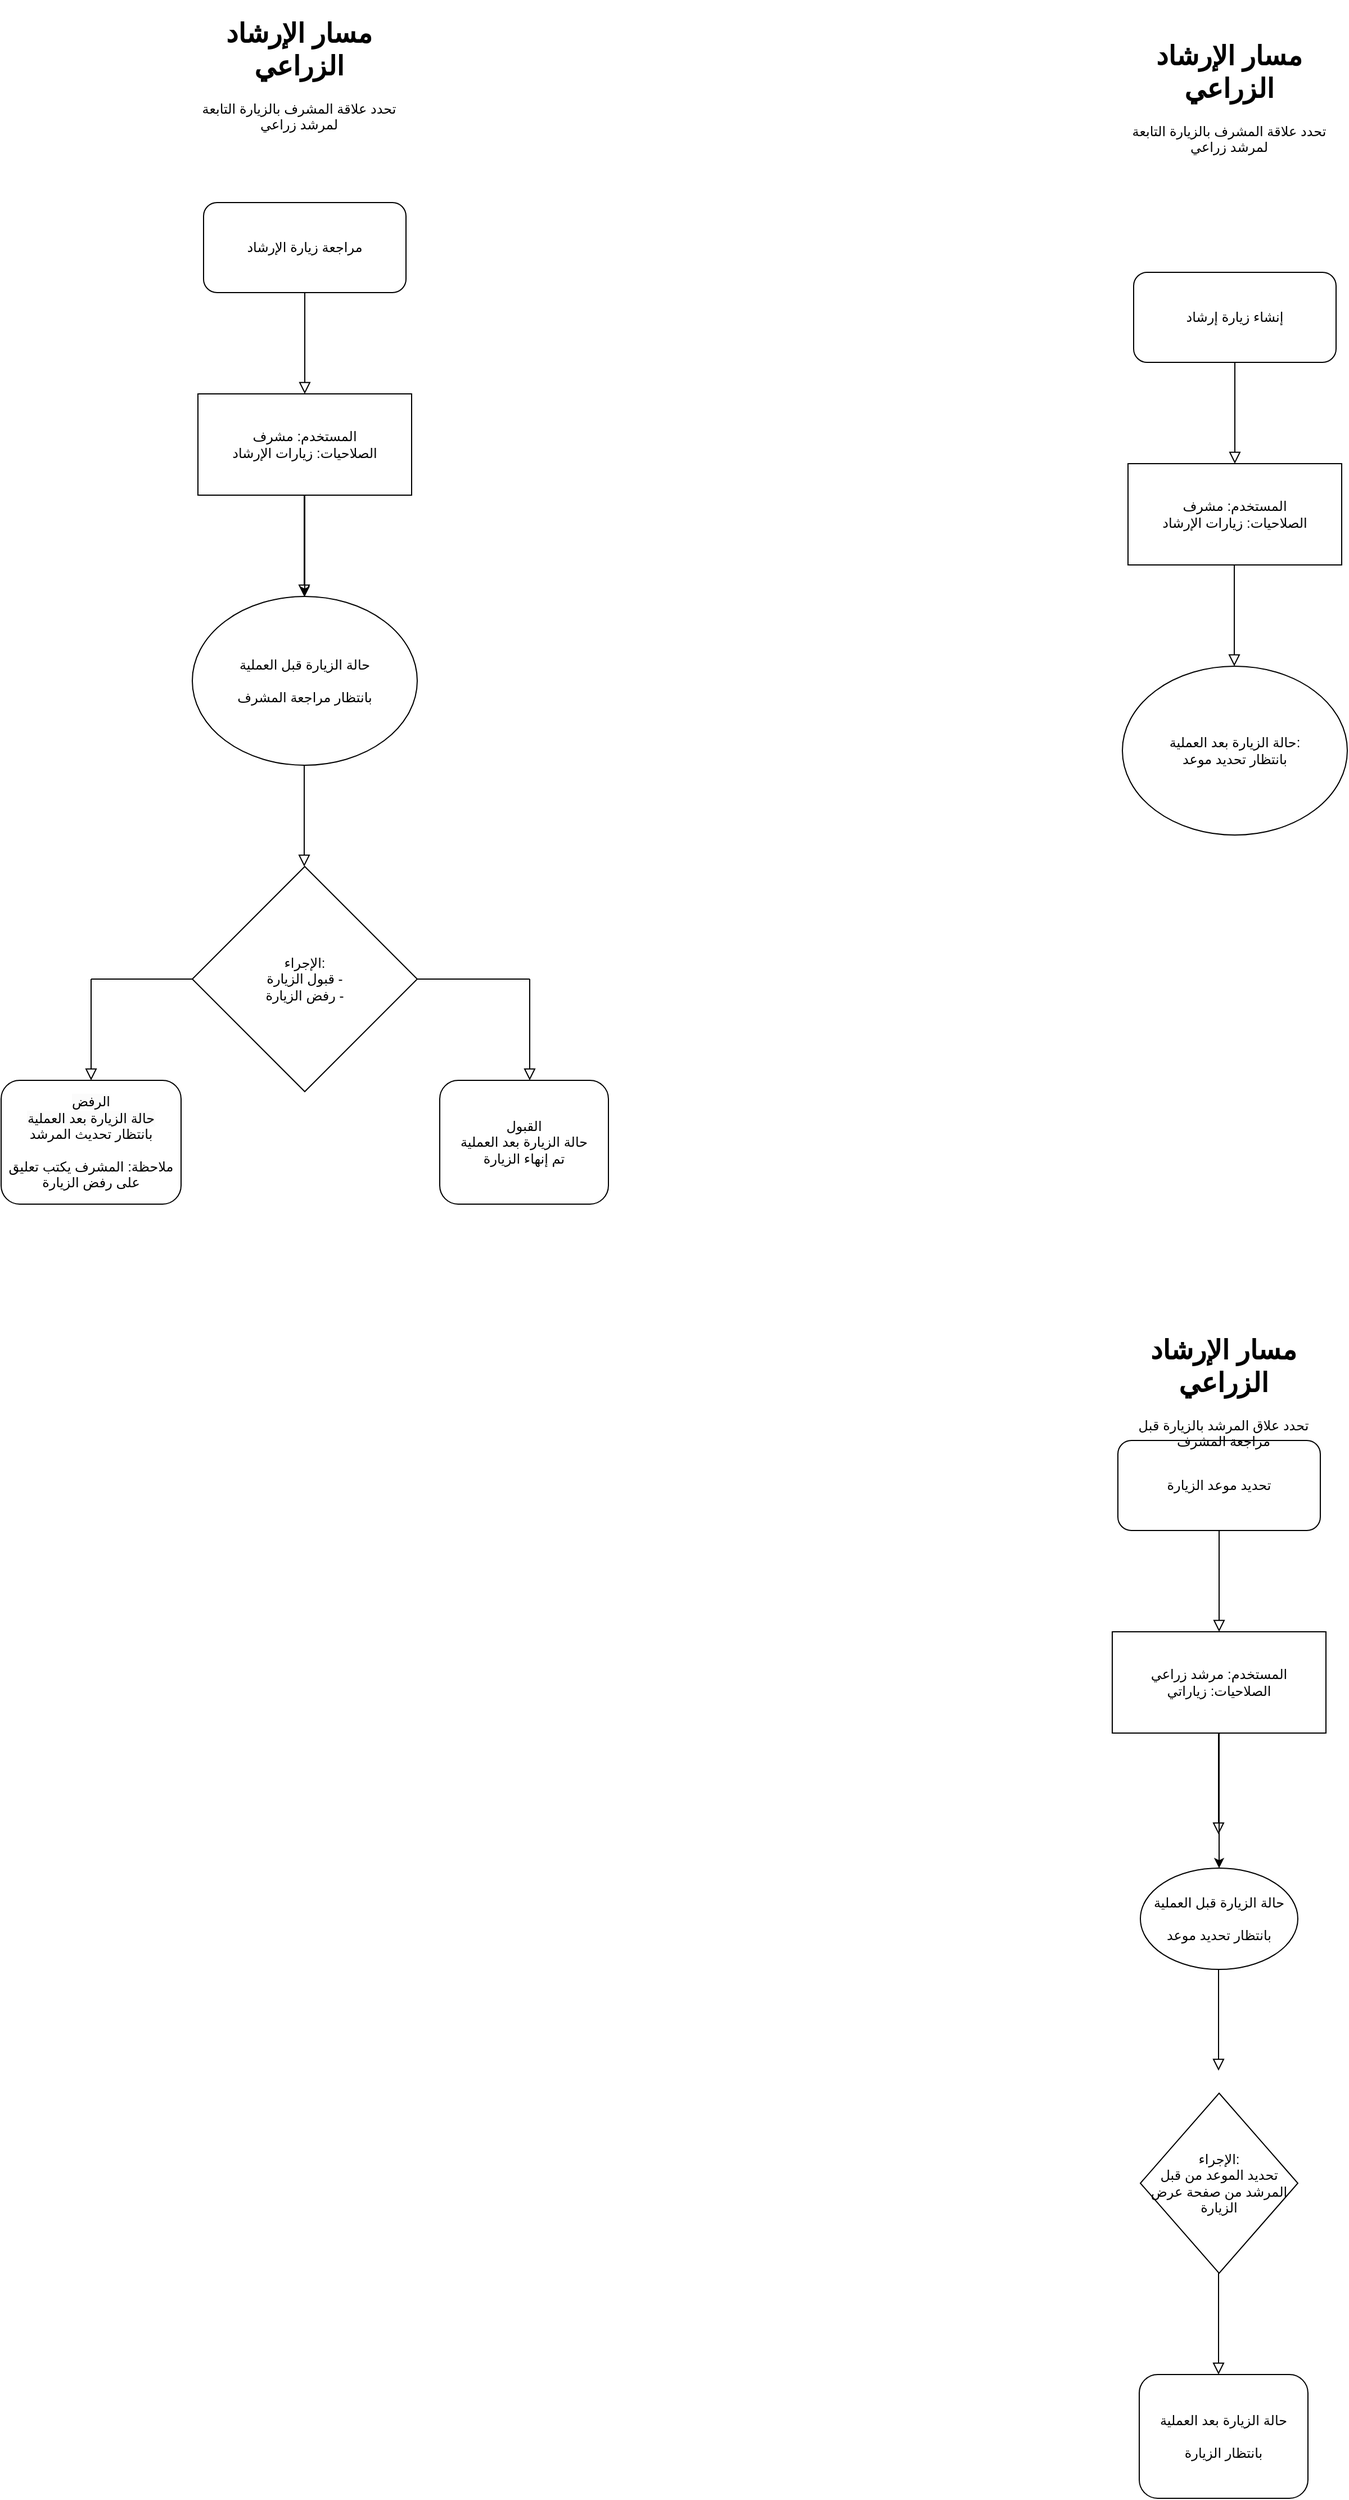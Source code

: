 <mxfile version="22.1.13" type="github">
  <diagram id="C5RBs43oDa-KdzZeNtuy" name="Page-1">
    <mxGraphModel dx="2120" dy="696" grid="1" gridSize="10" guides="1" tooltips="1" connect="1" arrows="1" fold="1" page="1" pageScale="1" pageWidth="827" pageHeight="1169" math="0" shadow="0">
      <root>
        <mxCell id="WIyWlLk6GJQsqaUBKTNV-0" />
        <mxCell id="WIyWlLk6GJQsqaUBKTNV-1" parent="WIyWlLk6GJQsqaUBKTNV-0" />
        <mxCell id="WIyWlLk6GJQsqaUBKTNV-2" value="" style="rounded=0;html=1;jettySize=auto;orthogonalLoop=1;fontSize=11;endArrow=block;endFill=0;endSize=8;strokeWidth=1;shadow=0;labelBackgroundColor=none;edgeStyle=orthogonalEdgeStyle;" parent="WIyWlLk6GJQsqaUBKTNV-1" source="WIyWlLk6GJQsqaUBKTNV-3" edge="1">
          <mxGeometry relative="1" as="geometry">
            <mxPoint x="414" y="462" as="targetPoint" />
          </mxGeometry>
        </mxCell>
        <mxCell id="WIyWlLk6GJQsqaUBKTNV-3" value="إنشاء زيارة إرشاد" style="rounded=1;whiteSpace=wrap;html=1;fontSize=12;glass=0;strokeWidth=1;shadow=0;" parent="WIyWlLk6GJQsqaUBKTNV-1" vertex="1">
          <mxGeometry x="324" y="292" width="180" height="80" as="geometry" />
        </mxCell>
        <mxCell id="__OgKGSpbxOhJbPQyg4M-0" value="المستخدم: مشرف&lt;br&gt;الصلاحيات:&amp;nbsp;زيارات الإرشاد" style="rounded=0;whiteSpace=wrap;html=1;" vertex="1" parent="WIyWlLk6GJQsqaUBKTNV-1">
          <mxGeometry x="319" y="462" width="190" height="90" as="geometry" />
        </mxCell>
        <mxCell id="__OgKGSpbxOhJbPQyg4M-3" value="" style="rounded=0;html=1;jettySize=auto;orthogonalLoop=1;fontSize=11;endArrow=block;endFill=0;endSize=8;strokeWidth=1;shadow=0;labelBackgroundColor=none;edgeStyle=orthogonalEdgeStyle;" edge="1" parent="WIyWlLk6GJQsqaUBKTNV-1">
          <mxGeometry relative="1" as="geometry">
            <mxPoint x="413.5" y="552" as="sourcePoint" />
            <mxPoint x="413.5" y="642" as="targetPoint" />
          </mxGeometry>
        </mxCell>
        <mxCell id="__OgKGSpbxOhJbPQyg4M-4" value="" style="rounded=0;html=1;jettySize=auto;orthogonalLoop=1;fontSize=11;endArrow=block;endFill=0;endSize=8;strokeWidth=1;shadow=0;labelBackgroundColor=none;edgeStyle=orthogonalEdgeStyle;" edge="1" parent="WIyWlLk6GJQsqaUBKTNV-1" source="__OgKGSpbxOhJbPQyg4M-5">
          <mxGeometry relative="1" as="geometry">
            <mxPoint x="-413" y="400" as="targetPoint" />
          </mxGeometry>
        </mxCell>
        <mxCell id="__OgKGSpbxOhJbPQyg4M-5" value="مراجعة زيارة الإرشاد" style="rounded=1;whiteSpace=wrap;html=1;fontSize=12;glass=0;strokeWidth=1;shadow=0;" vertex="1" parent="WIyWlLk6GJQsqaUBKTNV-1">
          <mxGeometry x="-503" y="230" width="180" height="80" as="geometry" />
        </mxCell>
        <mxCell id="__OgKGSpbxOhJbPQyg4M-12" value="" style="edgeStyle=orthogonalEdgeStyle;rounded=0;orthogonalLoop=1;jettySize=auto;html=1;" edge="1" parent="WIyWlLk6GJQsqaUBKTNV-1" source="__OgKGSpbxOhJbPQyg4M-6" target="__OgKGSpbxOhJbPQyg4M-9">
          <mxGeometry relative="1" as="geometry" />
        </mxCell>
        <mxCell id="__OgKGSpbxOhJbPQyg4M-6" value="المستخدم: مشرف&lt;br&gt;الصلاحيات:&amp;nbsp;زيارات الإرشاد" style="rounded=0;whiteSpace=wrap;html=1;" vertex="1" parent="WIyWlLk6GJQsqaUBKTNV-1">
          <mxGeometry x="-508" y="400" width="190" height="90" as="geometry" />
        </mxCell>
        <mxCell id="__OgKGSpbxOhJbPQyg4M-8" value="" style="rounded=0;html=1;jettySize=auto;orthogonalLoop=1;fontSize=11;endArrow=block;endFill=0;endSize=8;strokeWidth=1;shadow=0;labelBackgroundColor=none;edgeStyle=orthogonalEdgeStyle;" edge="1" parent="WIyWlLk6GJQsqaUBKTNV-1">
          <mxGeometry relative="1" as="geometry">
            <mxPoint x="-413.5" y="490" as="sourcePoint" />
            <mxPoint x="-413.5" y="580" as="targetPoint" />
          </mxGeometry>
        </mxCell>
        <mxCell id="__OgKGSpbxOhJbPQyg4M-9" value="حالة الزيارة قبل العملية&lt;br&gt;&lt;br&gt;بانتظار مراجعة المشرف" style="ellipse;whiteSpace=wrap;html=1;" vertex="1" parent="WIyWlLk6GJQsqaUBKTNV-1">
          <mxGeometry x="-513" y="580" width="200" height="150" as="geometry" />
        </mxCell>
        <mxCell id="__OgKGSpbxOhJbPQyg4M-10" value="حالة الزيارة بعد العملية:&lt;br style=&quot;border-color: var(--border-color);&quot;&gt;بانتظار تحديد موعد" style="ellipse;whiteSpace=wrap;html=1;" vertex="1" parent="WIyWlLk6GJQsqaUBKTNV-1">
          <mxGeometry x="314" y="642" width="200" height="150" as="geometry" />
        </mxCell>
        <mxCell id="__OgKGSpbxOhJbPQyg4M-11" value="الإجراء:&lt;br&gt;قبول الزيارة -&lt;br&gt;رفض الزيارة -" style="rhombus;whiteSpace=wrap;html=1;" vertex="1" parent="WIyWlLk6GJQsqaUBKTNV-1">
          <mxGeometry x="-513" y="820" width="200" height="200" as="geometry" />
        </mxCell>
        <mxCell id="__OgKGSpbxOhJbPQyg4M-13" value="" style="rounded=0;html=1;jettySize=auto;orthogonalLoop=1;fontSize=11;endArrow=block;endFill=0;endSize=8;strokeWidth=1;shadow=0;labelBackgroundColor=none;edgeStyle=orthogonalEdgeStyle;" edge="1" parent="WIyWlLk6GJQsqaUBKTNV-1">
          <mxGeometry relative="1" as="geometry">
            <mxPoint x="-413.5" y="730" as="sourcePoint" />
            <mxPoint x="-413.5" y="820" as="targetPoint" />
            <Array as="points">
              <mxPoint x="-413" y="770" />
              <mxPoint x="-413" y="770" />
            </Array>
          </mxGeometry>
        </mxCell>
        <mxCell id="__OgKGSpbxOhJbPQyg4M-15" value="" style="endArrow=none;html=1;rounded=0;" edge="1" parent="WIyWlLk6GJQsqaUBKTNV-1">
          <mxGeometry width="50" height="50" relative="1" as="geometry">
            <mxPoint x="-603" y="920" as="sourcePoint" />
            <mxPoint x="-513" y="920" as="targetPoint" />
          </mxGeometry>
        </mxCell>
        <mxCell id="__OgKGSpbxOhJbPQyg4M-16" value="" style="rounded=0;html=1;jettySize=auto;orthogonalLoop=1;fontSize=11;endArrow=block;endFill=0;endSize=8;strokeWidth=1;shadow=0;labelBackgroundColor=none;edgeStyle=orthogonalEdgeStyle;" edge="1" parent="WIyWlLk6GJQsqaUBKTNV-1">
          <mxGeometry relative="1" as="geometry">
            <mxPoint x="-603" y="920" as="sourcePoint" />
            <mxPoint x="-603" y="1010" as="targetPoint" />
            <Array as="points">
              <mxPoint x="-602.5" y="960" />
              <mxPoint x="-602.5" y="960" />
            </Array>
          </mxGeometry>
        </mxCell>
        <mxCell id="__OgKGSpbxOhJbPQyg4M-17" value="" style="endArrow=none;html=1;rounded=0;" edge="1" parent="WIyWlLk6GJQsqaUBKTNV-1">
          <mxGeometry width="50" height="50" relative="1" as="geometry">
            <mxPoint x="-213" y="920" as="sourcePoint" />
            <mxPoint x="-313" y="920" as="targetPoint" />
          </mxGeometry>
        </mxCell>
        <mxCell id="__OgKGSpbxOhJbPQyg4M-18" value="" style="rounded=0;html=1;jettySize=auto;orthogonalLoop=1;fontSize=11;endArrow=block;endFill=0;endSize=8;strokeWidth=1;shadow=0;labelBackgroundColor=none;edgeStyle=orthogonalEdgeStyle;" edge="1" parent="WIyWlLk6GJQsqaUBKTNV-1">
          <mxGeometry relative="1" as="geometry">
            <mxPoint x="-213" y="920" as="sourcePoint" />
            <mxPoint x="-213" y="1010" as="targetPoint" />
            <Array as="points">
              <mxPoint x="-212.5" y="960" />
              <mxPoint x="-212.5" y="960" />
            </Array>
          </mxGeometry>
        </mxCell>
        <mxCell id="__OgKGSpbxOhJbPQyg4M-19" value="القبول&lt;br&gt;حالة الزيارة بعد العملية&lt;br&gt;تم إنهاء الزيارة" style="rounded=1;whiteSpace=wrap;html=1;" vertex="1" parent="WIyWlLk6GJQsqaUBKTNV-1">
          <mxGeometry x="-293" y="1010" width="150" height="110" as="geometry" />
        </mxCell>
        <mxCell id="__OgKGSpbxOhJbPQyg4M-20" value="&lt;span style=&quot;color: rgb(0, 0, 0); font-family: Helvetica; font-size: 12px; font-style: normal; font-variant-ligatures: normal; font-variant-caps: normal; font-weight: 400; letter-spacing: normal; orphans: 2; text-align: center; text-indent: 0px; text-transform: none; widows: 2; word-spacing: 0px; -webkit-text-stroke-width: 0px; background-color: rgb(251, 251, 251); text-decoration-thickness: initial; text-decoration-style: initial; text-decoration-color: initial; float: none; display: inline !important;&quot;&gt;الرفض&lt;/span&gt;&lt;br style=&quot;border-color: var(--border-color); color: rgb(0, 0, 0); font-family: Helvetica; font-size: 12px; font-style: normal; font-variant-ligatures: normal; font-variant-caps: normal; font-weight: 400; letter-spacing: normal; orphans: 2; text-align: center; text-indent: 0px; text-transform: none; widows: 2; word-spacing: 0px; -webkit-text-stroke-width: 0px; background-color: rgb(251, 251, 251); text-decoration-thickness: initial; text-decoration-style: initial; text-decoration-color: initial;&quot;&gt;&lt;span style=&quot;color: rgb(0, 0, 0); font-family: Helvetica; font-size: 12px; font-style: normal; font-variant-ligatures: normal; font-variant-caps: normal; font-weight: 400; letter-spacing: normal; orphans: 2; text-align: center; text-indent: 0px; text-transform: none; widows: 2; word-spacing: 0px; -webkit-text-stroke-width: 0px; background-color: rgb(251, 251, 251); text-decoration-thickness: initial; text-decoration-style: initial; text-decoration-color: initial; float: none; display: inline !important;&quot;&gt;حالة الزيارة بعد العملية&lt;/span&gt;&lt;br style=&quot;border-color: var(--border-color); color: rgb(0, 0, 0); font-family: Helvetica; font-size: 12px; font-style: normal; font-variant-ligatures: normal; font-variant-caps: normal; font-weight: 400; letter-spacing: normal; orphans: 2; text-align: center; text-indent: 0px; text-transform: none; widows: 2; word-spacing: 0px; -webkit-text-stroke-width: 0px; background-color: rgb(251, 251, 251); text-decoration-thickness: initial; text-decoration-style: initial; text-decoration-color: initial;&quot;&gt;بانتظار تحديث المرشد&lt;br&gt;&lt;br&gt;ملاحظة: المشرف يكتب تعليق على رفض الزيارة" style="rounded=1;whiteSpace=wrap;html=1;" vertex="1" parent="WIyWlLk6GJQsqaUBKTNV-1">
          <mxGeometry x="-683" y="1010" width="160" height="110" as="geometry" />
        </mxCell>
        <mxCell id="__OgKGSpbxOhJbPQyg4M-30" value="&lt;h1&gt;مسار الإرشاد الزراعي&lt;/h1&gt;&lt;p&gt;تحدد علاقة المشرف بالزيارة التابعة لمرشد زراعي&lt;/p&gt;" style="text;html=1;strokeColor=none;fillColor=none;spacing=5;spacingTop=-20;whiteSpace=wrap;overflow=hidden;rounded=0;align=center;" vertex="1" parent="WIyWlLk6GJQsqaUBKTNV-1">
          <mxGeometry x="314" y="80" width="190" height="120" as="geometry" />
        </mxCell>
        <mxCell id="__OgKGSpbxOhJbPQyg4M-31" value="&lt;h1&gt;مسار الإرشاد الزراعي&lt;/h1&gt;&lt;p&gt;تحدد علاقة المشرف بالزيارة التابعة لمرشد زراعي&lt;/p&gt;" style="text;html=1;strokeColor=none;fillColor=none;spacing=5;spacingTop=-20;whiteSpace=wrap;overflow=hidden;rounded=0;align=center;" vertex="1" parent="WIyWlLk6GJQsqaUBKTNV-1">
          <mxGeometry x="-513" y="60" width="190" height="120" as="geometry" />
        </mxCell>
        <mxCell id="__OgKGSpbxOhJbPQyg4M-32" value="" style="rounded=0;html=1;jettySize=auto;orthogonalLoop=1;fontSize=11;endArrow=block;endFill=0;endSize=8;strokeWidth=1;shadow=0;labelBackgroundColor=none;edgeStyle=orthogonalEdgeStyle;" edge="1" parent="WIyWlLk6GJQsqaUBKTNV-1" source="__OgKGSpbxOhJbPQyg4M-33">
          <mxGeometry relative="1" as="geometry">
            <mxPoint x="400" y="1500" as="targetPoint" />
          </mxGeometry>
        </mxCell>
        <mxCell id="__OgKGSpbxOhJbPQyg4M-33" value="تحديد موعد الزيارة" style="rounded=1;whiteSpace=wrap;html=1;fontSize=12;glass=0;strokeWidth=1;shadow=0;" vertex="1" parent="WIyWlLk6GJQsqaUBKTNV-1">
          <mxGeometry x="310" y="1330" width="180" height="80" as="geometry" />
        </mxCell>
        <mxCell id="__OgKGSpbxOhJbPQyg4M-34" value="" style="edgeStyle=orthogonalEdgeStyle;rounded=0;orthogonalLoop=1;jettySize=auto;html=1;" edge="1" parent="WIyWlLk6GJQsqaUBKTNV-1" source="__OgKGSpbxOhJbPQyg4M-35" target="__OgKGSpbxOhJbPQyg4M-37">
          <mxGeometry relative="1" as="geometry" />
        </mxCell>
        <mxCell id="__OgKGSpbxOhJbPQyg4M-35" value="المستخدم: مرشد زراعي&lt;br&gt;الصلاحيات:&amp;nbsp;زياراتي" style="rounded=0;whiteSpace=wrap;html=1;" vertex="1" parent="WIyWlLk6GJQsqaUBKTNV-1">
          <mxGeometry x="305" y="1500" width="190" height="90" as="geometry" />
        </mxCell>
        <mxCell id="__OgKGSpbxOhJbPQyg4M-36" value="" style="rounded=0;html=1;jettySize=auto;orthogonalLoop=1;fontSize=11;endArrow=block;endFill=0;endSize=8;strokeWidth=1;shadow=0;labelBackgroundColor=none;edgeStyle=orthogonalEdgeStyle;" edge="1" parent="WIyWlLk6GJQsqaUBKTNV-1">
          <mxGeometry relative="1" as="geometry">
            <mxPoint x="399.5" y="1590" as="sourcePoint" />
            <mxPoint x="399.5" y="1680" as="targetPoint" />
          </mxGeometry>
        </mxCell>
        <mxCell id="__OgKGSpbxOhJbPQyg4M-37" value="حالة الزيارة قبل العملية&lt;br&gt;&lt;br&gt;بانتظار تحديد موعد" style="ellipse;whiteSpace=wrap;html=1;" vertex="1" parent="WIyWlLk6GJQsqaUBKTNV-1">
          <mxGeometry x="330" y="1710" width="140" height="90" as="geometry" />
        </mxCell>
        <mxCell id="__OgKGSpbxOhJbPQyg4M-38" value="الإجراء:&lt;br&gt;تحديد الموعد من قبل المرشد من صفحة عرض الزيارة" style="rhombus;whiteSpace=wrap;html=1;" vertex="1" parent="WIyWlLk6GJQsqaUBKTNV-1">
          <mxGeometry x="330" y="1910" width="140" height="160" as="geometry" />
        </mxCell>
        <mxCell id="__OgKGSpbxOhJbPQyg4M-39" value="" style="rounded=0;html=1;jettySize=auto;orthogonalLoop=1;fontSize=11;endArrow=block;endFill=0;endSize=8;strokeWidth=1;shadow=0;labelBackgroundColor=none;edgeStyle=orthogonalEdgeStyle;" edge="1" parent="WIyWlLk6GJQsqaUBKTNV-1">
          <mxGeometry relative="1" as="geometry">
            <mxPoint x="399.5" y="1800" as="sourcePoint" />
            <mxPoint x="399.5" y="1890" as="targetPoint" />
            <Array as="points">
              <mxPoint x="400" y="1840" />
              <mxPoint x="400" y="1840" />
            </Array>
          </mxGeometry>
        </mxCell>
        <mxCell id="__OgKGSpbxOhJbPQyg4M-43" value="" style="rounded=0;html=1;jettySize=auto;orthogonalLoop=1;fontSize=11;endArrow=block;endFill=0;endSize=8;strokeWidth=1;shadow=0;labelBackgroundColor=none;edgeStyle=orthogonalEdgeStyle;" edge="1" parent="WIyWlLk6GJQsqaUBKTNV-1">
          <mxGeometry relative="1" as="geometry">
            <mxPoint x="399.5" y="2070" as="sourcePoint" />
            <mxPoint x="399.5" y="2160" as="targetPoint" />
            <Array as="points">
              <mxPoint x="400" y="2110" />
              <mxPoint x="400" y="2110" />
            </Array>
          </mxGeometry>
        </mxCell>
        <mxCell id="__OgKGSpbxOhJbPQyg4M-44" value="حالة الزيارة بعد العملية&lt;br&gt;&lt;br&gt;بانتظار الزيارة" style="rounded=1;whiteSpace=wrap;html=1;" vertex="1" parent="WIyWlLk6GJQsqaUBKTNV-1">
          <mxGeometry x="329" y="2160" width="150" height="110" as="geometry" />
        </mxCell>
        <mxCell id="__OgKGSpbxOhJbPQyg4M-46" value="&lt;h1&gt;مسار الإرشاد الزراعي&lt;/h1&gt;&lt;p&gt;تحدد علاق المرشد بالزيارة قبل مراجعة المشرف&lt;/p&gt;" style="text;html=1;strokeColor=none;fillColor=none;spacing=5;spacingTop=-20;whiteSpace=wrap;overflow=hidden;rounded=0;align=center;" vertex="1" parent="WIyWlLk6GJQsqaUBKTNV-1">
          <mxGeometry x="309" y="1230" width="190" height="120" as="geometry" />
        </mxCell>
      </root>
    </mxGraphModel>
  </diagram>
</mxfile>
